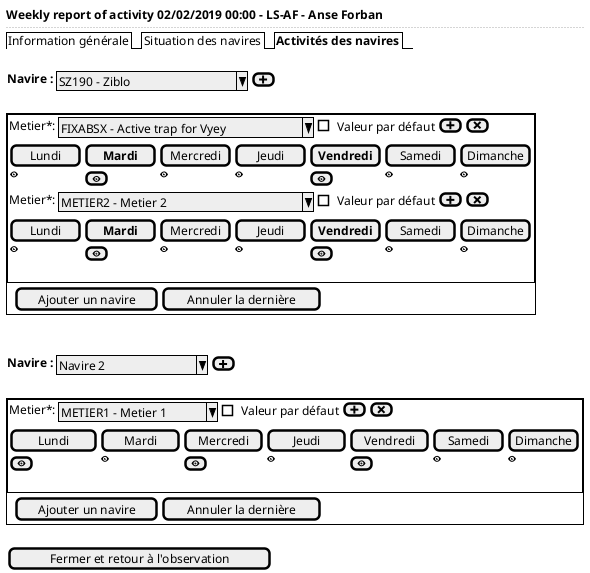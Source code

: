 @startsalt
{
  <b>Weekly report of activity 02/02/2019 00:00 - LS-AF - Anse Forban
  ..
  {/ Information générale | Situation des navires | <b>Activités des navires }
  .
  {<b>Navire :            | { ^SZ190 - Ziblo         ^ | [<&plus>]}}
  .
  {+
    {+
        {Metier*:        | { ^FIXABSX - Active trap for Vyey^ | [] Valeur par défaut }  | [<&plus>]| [<&x>]}

        {
            [Lundi   ] | [<b>Mardi   ] | [Mercredi] | [Jeudi   ] | [<b>Vendredi] | [Samedi  ] | [Dimanche]
            <&eye>     | [<&eye>]      | <&eye>     | <&eye>     | [<&eye>]      | <&eye>     | <&eye>
        }
        {Metier*:        | { ^METIER2 - Metier 2            ^ | [] Valeur par défaut }  | [<&plus>]| [<&x>]}

        {
            [Lundi   ] | [<b>Mardi   ] | [Mercredi] | [Jeudi   ] | [<b>Vendredi] | [Samedi  ] | [Dimanche]
            <&eye>     | [<&eye>]      | <&eye>     | <&eye>     | [<&eye>]      | <&eye>     | <&eye>
        }
        .
    }
        {. |  {[Ajouter un navire] | [Annuler la dernière]}}
  }
  .
  .
  {<b>Navire :            | { ^Navire 2         ^ | [<&plus>]}}
  .
  {+
    {+
        {Metier*:        | { ^METIER1 - Metier 1^ | [] Valeur par défaut }  | [<&plus>]| [<&x>]}

        {
            [Lundi     ] | [Mardi    ] | [Mercredi ] | [Jeudi    ] | [Vendredi ] | [Samedi  ] | [Dimanche]
            [<&eye>]     | <&eye>     | [<&eye>]    | <&eye>     | [<&eye>]      | <&eye>     | <&eye>
        }
        .
    }
        {. |  {[Ajouter un navire] | [Annuler la dernière]}}
  }
  .
  {[Fermer et retour à l'observation]}
}
@endsalt
